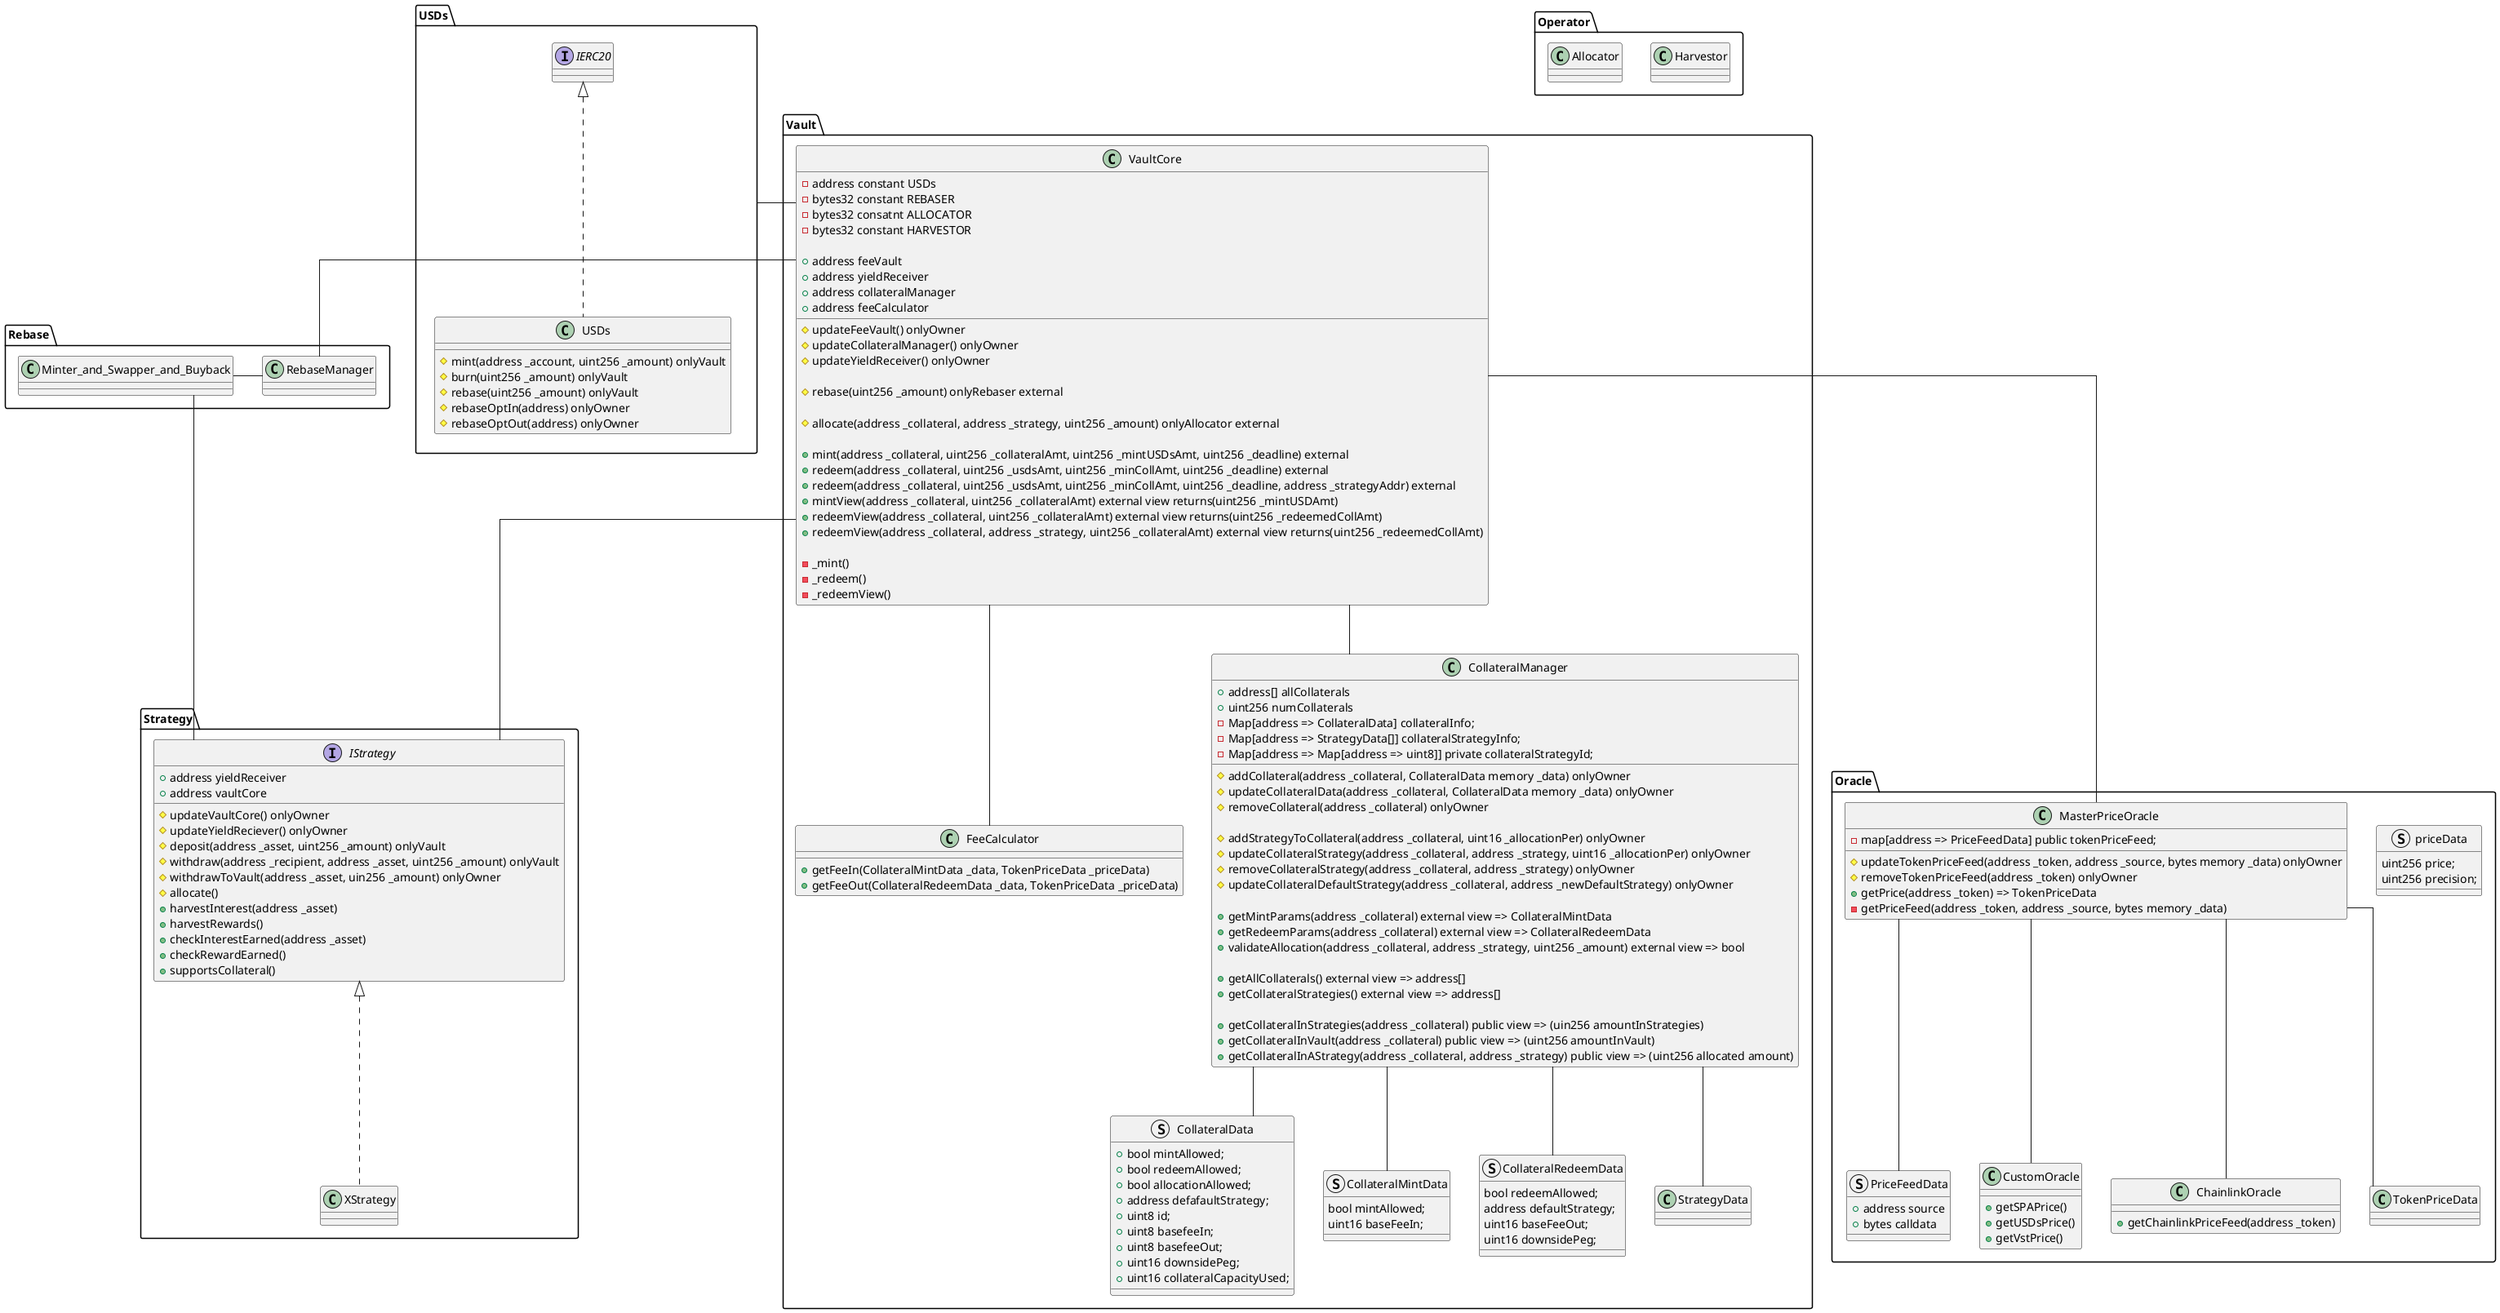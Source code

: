 @startuml
    skinparam Linetype ortho

    package USDs {
        class USDs implements IERC20 {
            # mint(address _account, uint256 _amount) onlyVault
            # burn(uint256 _amount) onlyVault
            ' Rebase function can internally call burnExclFromOutFlow and changeSupply
            ' Saving us multiple external calls
            # rebase(uint256 _amount) onlyVault
            # rebaseOptIn(address) onlyOwner
            # rebaseOptOut(address) onlyOwner
        }
    }

    package Vault {
        'Vault contract handles the corelogic for functioning of USDs.
        'It should only expose external and atomic calls for the user.
        'It should not have any accounting of its own.
        class VaultCore {
            - address constant USDs
            - bytes32 constant REBASER
            - bytes32 consatnt ALLOCATOR
            - bytes32 constant HARVESTOR

            + address feeVault
            + address yieldReceiver
            + address collateralManager
            + address feeCalculator

            # updateFeeVault() onlyOwner
            # updateCollateralManager() onlyOwner
            # updateYieldReceiver() onlyOwner

            ' The role of Rebase manager is to push USDs in the Vault contract for performing the rebase
            ' Initially we can carry on the same set of opperation to carry out rebase.
            # rebase(uint256 _amount) onlyRebaser external

            ' Validation for allocation to happen at the collateral manager contract.
            ' Should validates following aspects:
            ' 1. Collateral is mapped with the strategy
            ' 2. Allocation is not paused for the collateral.
            ' 3. Allocation is not exceeding the maxAllocation
            # allocate(address _collateral, address _strategy, uint256 _amount) onlyAllocator external

            + mint(address _collateral, uint256 _collateralAmt, uint256 _mintUSDsAmt, uint256 _deadline) external
            + redeem(address _collateral, uint256 _usdsAmt, uint256 _minCollAmt, uint256 _deadline) external
            + redeem(address _collateral, uint256 _usdsAmt, uint256 _minCollAmt, uint256 _deadline, address _strategyAddr) external
            + mintView(address _collateral, uint256 _collateralAmt) external view returns(uint256 _mintUSDAmt)
            + redeemView(address _collateral, uint256 _collateralAmt) external view returns(uint256 _redeemedCollAmt)
            + redeemView(address _collateral, address _strategy, uint256 _collateralAmt) external view returns(uint256 _redeemedCollAmt)

            - _mint()
            - _redeem()
            - _redeemView()
        }


        ' Handles the simple fee calculation logic
        ' Uses information from the collateral manager to
        ' We can skip this if the current logic is just to chare the base fee for the collateral.
        class FeeCalculator{
            + getFeeIn(CollateralMintData _data, TokenPriceData _priceData)
            + getFeeOut(CollateralRedeemData _data, TokenPriceData _priceData)
        }

        'All the necessary information for a collateral
        struct CollateralData {
            + bool mintAllowed;
            + bool redeemAllowed;
            + bool allocationAllowed;
            + address defafaultStrategy;
            + uint8 id;
            + uint8 basefeeIn;
            + uint8 basefeeOut;
            + uint16 downsidePeg;
            + uint16 collateralCapacityUsed;
        }

        ' All the necessary information for minting via a collateral
        struct CollateralMintData{
            bool mintAllowed;
            uint16 baseFeeIn;
        }

        ' All the necessary information for redeeming via a collateral
        struct CollateralRedeemData{
            bool redeemAllowed;
            address defaultStrategy;
            uint16 baseFeeOut;
            uint16 downsidePeg;

        }

        class CollateralManager {
            + address[] allCollaterals
            + uint256 numCollaterals
            - Map[address => CollateralData] collateralInfo;
            - Map[address => StrategyData[]] collateralStrategyInfo;
            - Map[address => Map[address => uint8]] private collateralStrategyId;
            
            ' Functions for configuring collaterals
            # addCollateral(address _collateral, CollateralData memory _data) onlyOwner
            # updateCollateralData(address _collateral, CollateralData memory _data) onlyOwner
            # removeCollateral(address _collateral) onlyOwner
            
            ' Function for updating collateral strategy information
            # addStrategyToCollateral(address _collateral, uint16 _allocationPer) onlyOwner
            # updateCollateralStrategy(address _collateral, address _strategy, uint16 _allocationPer) onlyOwner
            # removeCollateralStrategy(address _collateral, address _strategy) onlyOwner
            # updateCollateralDefaultStrategy(address _collateral, address _newDefaultStrategy) onlyOwner
            
            ' Functions to get important info for vault core operations
            + getMintParams(address _collateral) external view => CollateralMintData
            + getRedeemParams(address _collateral) external view => CollateralRedeemData
            + validateAllocation(address _collateral, address _strategy, uint256 _amount) external view => bool
            
            + getAllCollaterals() external view => address[]
            + getCollateralStrategies() external view => address[]

            ' Function to get collateral amounts (To be used for accounting)
            + getCollateralInStrategies(address _collateral) public view => (uin256 amountInStrategies)
            + getCollateralInVault(address _collateral) public view => (uint256 amountInVault)
            + getCollateralInAStrategy(address _collateral, address _strategy) public view => (uint256 allocated amount)
        }

        VaultCore -- CollateralManager
        CollateralManager -- CollateralData
        CollateralManager -- CollateralMintData
        CollateralManager -- CollateralRedeemData
        CollateralManager -- StrategyData
        VaultCore -- FeeCalculator
    }

    package Oracle {
        ' Price feed configuration for a token.
        struct PriceFeedData {
            + address source
            + bytes calldata
        }

        ' Return data of getPrice()
        struct priceData{
            uint256 price;
            uint256 precision;
        }

        ' One single point of fetching price feeds for all of our contracts.
        class MasterPriceOracle {
            - map[address => PriceFeedData] public tokenPriceFeed;

            ' While updating the pricefeed ensure check the price feed in the function.
            # updateTokenPriceFeed(address _token, address _source, bytes memory _data) onlyOwner
            # removeTokenPriceFeed(address _token) onlyOwner
            + getPrice(address _token) => TokenPriceData
            - getPriceFeed(address _token, address _source, bytes memory _data) 
        }

        ' Can manage custom price feeds like UniV3 feed for SPA
        class CustomOracle {
            + getSPAPrice()
            + getUSDsPrice()
            + getVstPrice()
        }

        ' Can manage chainlink pricefeeds for all the tokens.
        class ChainlinkOracle {
            + getChainlinkPriceFeed(address _token)
        }

        MasterPriceOracle -- TokenPriceData
        MasterPriceOracle -- PriceFeedData
        MasterPriceOracle -- CustomOracle
        MasterPriceOracle -- ChainlinkOracle
    }

    package Strategy {
        interface IStrategy {
            + address yieldReceiver
            + address vaultCore
            # updateVaultCore() onlyOwner
            # updateYieldReciever() onlyOwner
            # deposit(address _asset, uint256 _amount) onlyVault
            # withdraw(address _recipient, address _asset, uint256 _amount) onlyVault
            # withdrawToVault(address _asset, uin256 _amount) onlyOwner
            # allocate()
            + harvestInterest(address _asset)
            + harvestRewards()
            + checkInterestEarned(address _asset)
            + checkRewardEarned()
            + supportsCollateral()
        }

        class XStrategy implements IStrategy {}
    }

    package Rebase {
        ' Earns all the yields from the strategies
        ' Performs the following roles:
        ' 1. Swap the earned yield to Stable coins | USDs
        ' 2. Transfer x% for rebase keep (100-x)% for buyback
        class Minter_and_Swapper_and_Buyback {}
        ' Initially Rebase manager can be skipped and the funds can directly go to
        ' Vault contract for doing rebase.
        class RebaseManager {}
    }

    Package Operator {
        ' Have a functionality to allow veSPA holders with 1M+ SPA
        ' Enabling the harvestor to earn a base percentage.
        class Harvestor {}

        class Allocator {}
    }


    USDs -down- VaultCore
    VaultCore -- MasterPriceOracle
    VaultCore -- IStrategy
    IStrategy -up- Minter_and_Swapper_and_Buyback
    Minter_and_Swapper_and_Buyback -right- RebaseManager
    RebaseManager -right- VaultCore